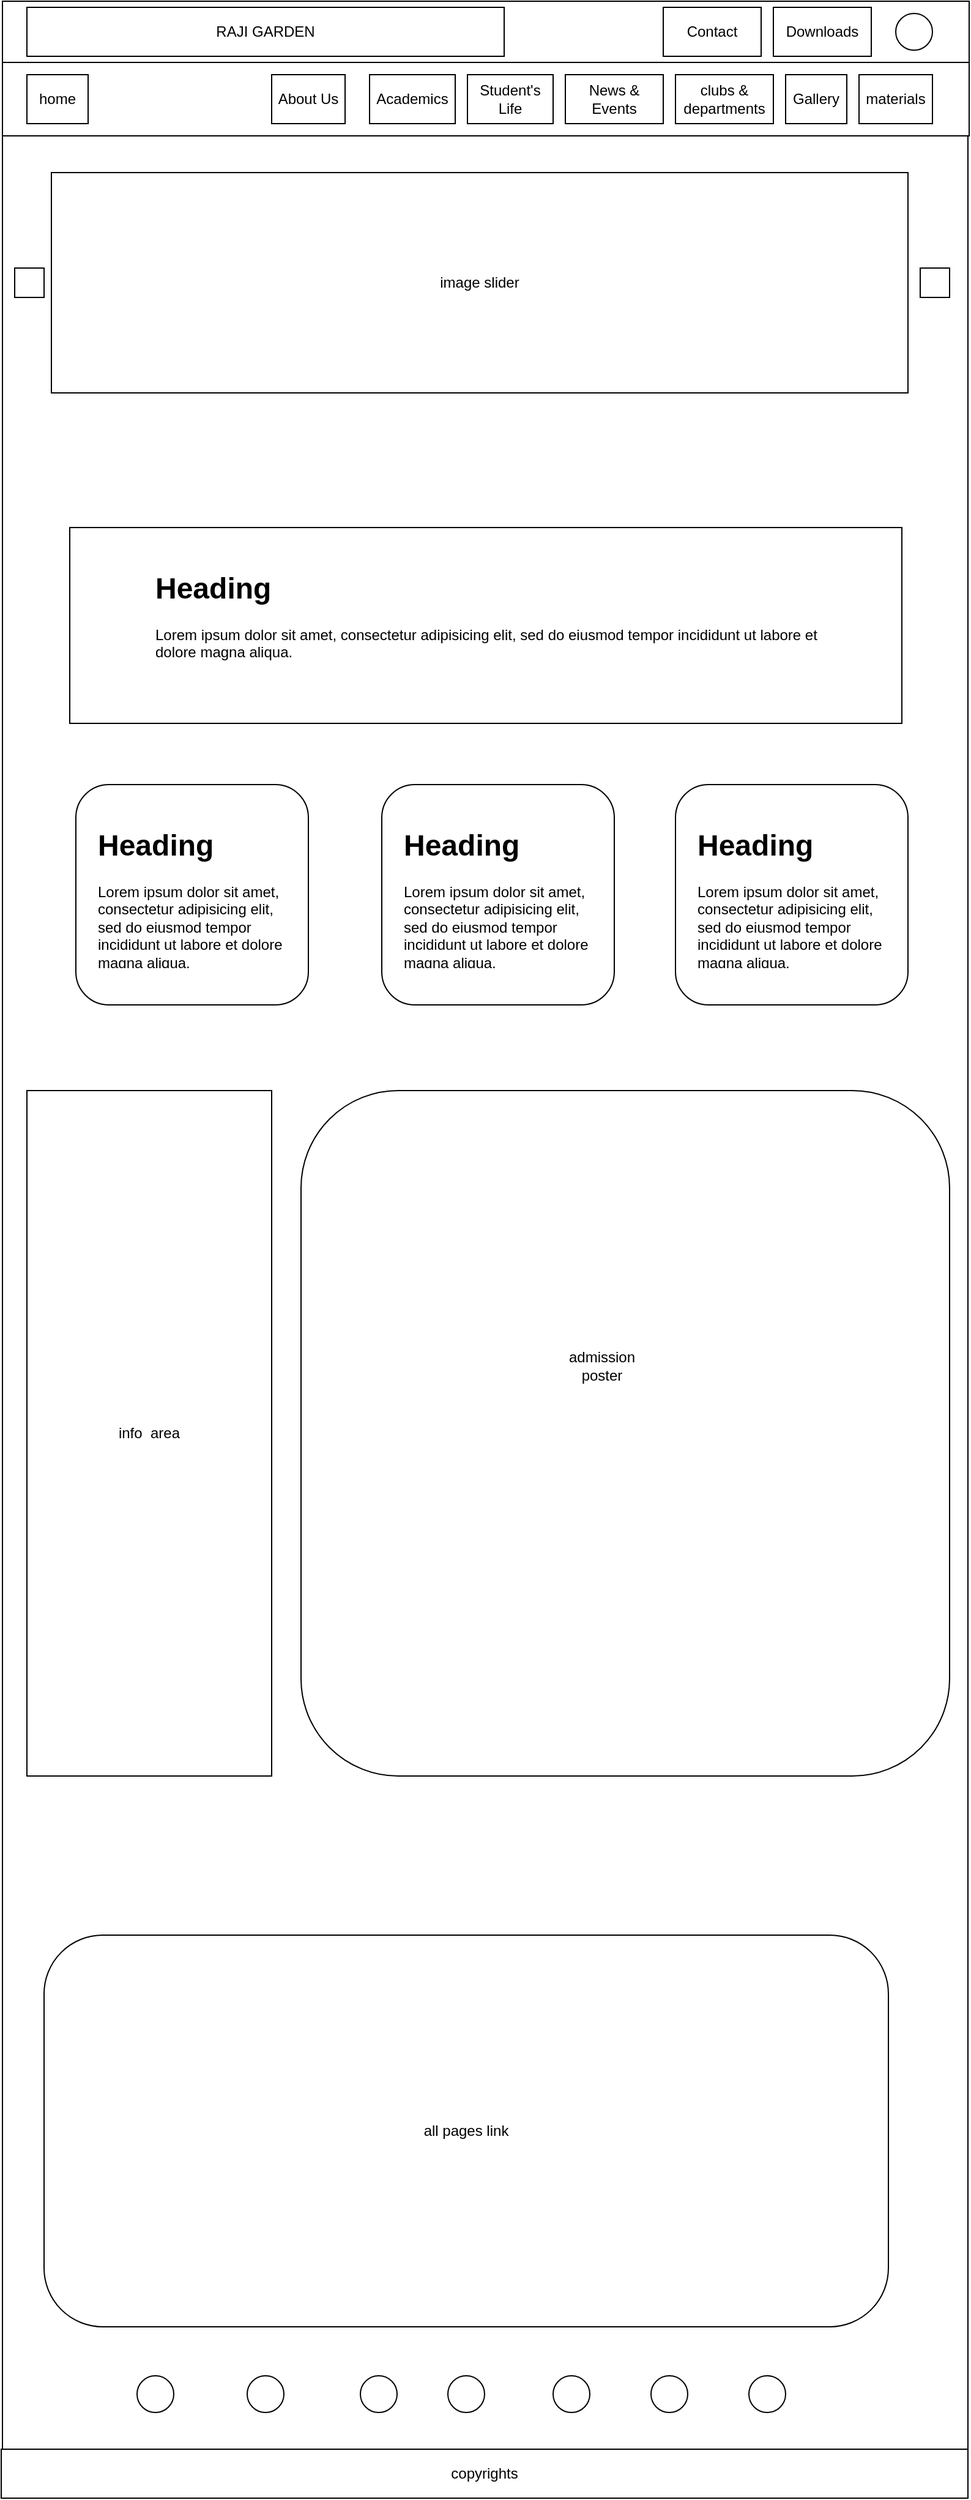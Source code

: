 <mxfile version="18.1.2" type="github">
  <diagram id="nFc0npHTAtao-3yocKrN" name="Page-1">
    <mxGraphModel dx="1427" dy="629" grid="1" gridSize="10" guides="1" tooltips="1" connect="1" arrows="1" fold="1" page="1" pageScale="1" pageWidth="827" pageHeight="1169" math="0" shadow="0">
      <root>
        <mxCell id="0" />
        <mxCell id="1" parent="0" />
        <mxCell id="k4tD3nb0E1NjtqeVVozX-3" value="" style="rounded=0;whiteSpace=wrap;html=1;" parent="1" vertex="1">
          <mxGeometry x="20" y="140" width="789" height="1930" as="geometry" />
        </mxCell>
        <mxCell id="jSddGvB9Upjfdm6qV6eb-1" value="" style="rounded=0;whiteSpace=wrap;html=1;" parent="1" vertex="1">
          <mxGeometry x="20" y="30" width="790" height="50" as="geometry" />
        </mxCell>
        <mxCell id="jSddGvB9Upjfdm6qV6eb-2" value="" style="rounded=0;whiteSpace=wrap;html=1;" parent="1" vertex="1">
          <mxGeometry x="20" y="80" width="790" height="60" as="geometry" />
        </mxCell>
        <mxCell id="jSddGvB9Upjfdm6qV6eb-3" value="Gallery" style="rounded=0;whiteSpace=wrap;html=1;" parent="1" vertex="1">
          <mxGeometry x="660" y="90" width="50" height="40" as="geometry" />
        </mxCell>
        <mxCell id="jSddGvB9Upjfdm6qV6eb-4" value="News &amp; Events" style="rounded=0;whiteSpace=wrap;html=1;" parent="1" vertex="1">
          <mxGeometry x="480" y="90" width="80" height="40" as="geometry" />
        </mxCell>
        <mxCell id="jSddGvB9Upjfdm6qV6eb-5" value="RAJI GARDEN" style="rounded=0;whiteSpace=wrap;html=1;" parent="1" vertex="1">
          <mxGeometry x="40" y="35" width="390" height="40" as="geometry" />
        </mxCell>
        <mxCell id="jSddGvB9Upjfdm6qV6eb-6" value="About Us" style="rounded=0;whiteSpace=wrap;html=1;" parent="1" vertex="1">
          <mxGeometry x="240" y="90" width="60" height="40" as="geometry" />
        </mxCell>
        <mxCell id="jSddGvB9Upjfdm6qV6eb-7" value="Academics" style="rounded=0;whiteSpace=wrap;html=1;" parent="1" vertex="1">
          <mxGeometry x="320" y="90" width="70" height="40" as="geometry" />
        </mxCell>
        <mxCell id="jSddGvB9Upjfdm6qV6eb-8" value="&lt;span style=&quot;&quot;&gt;Student&#39;s Life&lt;/span&gt;" style="rounded=0;whiteSpace=wrap;html=1;" parent="1" vertex="1">
          <mxGeometry x="400" y="90" width="70" height="40" as="geometry" />
        </mxCell>
        <mxCell id="jSddGvB9Upjfdm6qV6eb-10" value="Downloads" style="rounded=0;whiteSpace=wrap;html=1;" parent="1" vertex="1">
          <mxGeometry x="650" y="35" width="80" height="40" as="geometry" />
        </mxCell>
        <mxCell id="jSddGvB9Upjfdm6qV6eb-11" value="Contact" style="rounded=0;whiteSpace=wrap;html=1;" parent="1" vertex="1">
          <mxGeometry x="560" y="35" width="80" height="40" as="geometry" />
        </mxCell>
        <mxCell id="jSddGvB9Upjfdm6qV6eb-12" value="&lt;div&gt;clubs &amp;amp; departments&lt;/div&gt;" style="rounded=0;whiteSpace=wrap;html=1;" parent="1" vertex="1">
          <mxGeometry x="570" y="90" width="80" height="40" as="geometry" />
        </mxCell>
        <mxCell id="jSddGvB9Upjfdm6qV6eb-13" value="home" style="rounded=0;whiteSpace=wrap;html=1;" parent="1" vertex="1">
          <mxGeometry x="40" y="90" width="50" height="40" as="geometry" />
        </mxCell>
        <mxCell id="jSddGvB9Upjfdm6qV6eb-16" value="materials" style="rounded=0;whiteSpace=wrap;html=1;" parent="1" vertex="1">
          <mxGeometry x="720" y="90" width="60" height="40" as="geometry" />
        </mxCell>
        <mxCell id="5KwlApKkoeZXWSo-Qxgk-1" value="" style="whiteSpace=wrap;html=1;aspect=fixed;" parent="1" vertex="1">
          <mxGeometry x="30" y="248" width="24" height="24" as="geometry" />
        </mxCell>
        <mxCell id="5KwlApKkoeZXWSo-Qxgk-2" value="image slider" style="rounded=0;whiteSpace=wrap;html=1;" parent="1" vertex="1">
          <mxGeometry x="60" y="170" width="700" height="180" as="geometry" />
        </mxCell>
        <mxCell id="5KwlApKkoeZXWSo-Qxgk-3" value="" style="whiteSpace=wrap;html=1;aspect=fixed;" parent="1" vertex="1">
          <mxGeometry x="770" y="248" width="24" height="24" as="geometry" />
        </mxCell>
        <mxCell id="5KwlApKkoeZXWSo-Qxgk-8" value="" style="ellipse;whiteSpace=wrap;html=1;aspect=fixed;" parent="1" vertex="1">
          <mxGeometry x="750" y="40" width="30" height="30" as="geometry" />
        </mxCell>
        <mxCell id="5KwlApKkoeZXWSo-Qxgk-15" value="copyrights" style="rounded=0;whiteSpace=wrap;html=1;" parent="1" vertex="1">
          <mxGeometry x="19" y="2030" width="790" height="40" as="geometry" />
        </mxCell>
        <mxCell id="5KwlApKkoeZXWSo-Qxgk-23" value="" style="ellipse;whiteSpace=wrap;html=1;aspect=fixed;" parent="1" vertex="1">
          <mxGeometry x="130" y="1970" width="30" height="30" as="geometry" />
        </mxCell>
        <mxCell id="6J4RI8AgOYJiSDraln3s-2" value="all pages link" style="rounded=1;whiteSpace=wrap;html=1;" parent="1" vertex="1">
          <mxGeometry x="54" y="1610" width="690" height="320" as="geometry" />
        </mxCell>
        <mxCell id="6J4RI8AgOYJiSDraln3s-10" value="" style="rounded=1;whiteSpace=wrap;html=1;" parent="1" vertex="1">
          <mxGeometry x="570" y="670" width="190" height="180" as="geometry" />
        </mxCell>
        <mxCell id="6J4RI8AgOYJiSDraln3s-8" value="&lt;h1&gt;Heading&lt;/h1&gt;&lt;p&gt;Lorem ipsum dolor sit amet, consectetur adipisicing elit, sed do eiusmod tempor incididunt ut labore et dolore magna aliqua.&lt;/p&gt;" style="text;html=1;strokeColor=none;fillColor=none;spacing=5;spacingTop=-20;whiteSpace=wrap;overflow=hidden;rounded=0;" parent="1" vertex="1">
          <mxGeometry x="582.5" y="700" width="165" height="120" as="geometry" />
        </mxCell>
        <mxCell id="6J4RI8AgOYJiSDraln3s-21" value="" style="rounded=1;whiteSpace=wrap;html=1;" parent="1" vertex="1">
          <mxGeometry x="80" y="670" width="190" height="180" as="geometry" />
        </mxCell>
        <mxCell id="6J4RI8AgOYJiSDraln3s-22" value="&lt;h1&gt;Heading&lt;/h1&gt;&lt;p&gt;Lorem ipsum dolor sit amet, consectetur adipisicing elit, sed do eiusmod tempor incididunt ut labore et dolore magna aliqua.&lt;/p&gt;" style="text;html=1;strokeColor=none;fillColor=none;spacing=5;spacingTop=-20;whiteSpace=wrap;overflow=hidden;rounded=0;" parent="1" vertex="1">
          <mxGeometry x="92.5" y="700" width="165" height="120" as="geometry" />
        </mxCell>
        <mxCell id="6J4RI8AgOYJiSDraln3s-25" value="" style="rounded=1;whiteSpace=wrap;html=1;" parent="1" vertex="1">
          <mxGeometry x="330" y="670" width="190" height="180" as="geometry" />
        </mxCell>
        <mxCell id="6J4RI8AgOYJiSDraln3s-26" value="&lt;h1&gt;Heading&lt;/h1&gt;&lt;p&gt;Lorem ipsum dolor sit amet, consectetur adipisicing elit, sed do eiusmod tempor incididunt ut labore et dolore magna aliqua.&lt;/p&gt;" style="text;html=1;strokeColor=none;fillColor=none;spacing=5;spacingTop=-20;whiteSpace=wrap;overflow=hidden;rounded=0;" parent="1" vertex="1">
          <mxGeometry x="342.5" y="700" width="165" height="120" as="geometry" />
        </mxCell>
        <mxCell id="6J4RI8AgOYJiSDraln3s-30" value="" style="ellipse;whiteSpace=wrap;html=1;aspect=fixed;" parent="1" vertex="1">
          <mxGeometry x="220" y="1970" width="30" height="30" as="geometry" />
        </mxCell>
        <mxCell id="6J4RI8AgOYJiSDraln3s-31" value="" style="ellipse;whiteSpace=wrap;html=1;aspect=fixed;" parent="1" vertex="1">
          <mxGeometry x="630" y="1970" width="30" height="30" as="geometry" />
        </mxCell>
        <mxCell id="6J4RI8AgOYJiSDraln3s-32" value="" style="ellipse;whiteSpace=wrap;html=1;aspect=fixed;" parent="1" vertex="1">
          <mxGeometry x="550" y="1970" width="30" height="30" as="geometry" />
        </mxCell>
        <mxCell id="6J4RI8AgOYJiSDraln3s-33" value="" style="ellipse;whiteSpace=wrap;html=1;aspect=fixed;" parent="1" vertex="1">
          <mxGeometry x="470" y="1970" width="30" height="30" as="geometry" />
        </mxCell>
        <mxCell id="6J4RI8AgOYJiSDraln3s-34" value="" style="ellipse;whiteSpace=wrap;html=1;aspect=fixed;" parent="1" vertex="1">
          <mxGeometry x="384" y="1970" width="30" height="30" as="geometry" />
        </mxCell>
        <mxCell id="6J4RI8AgOYJiSDraln3s-35" value="" style="ellipse;whiteSpace=wrap;html=1;aspect=fixed;" parent="1" vertex="1">
          <mxGeometry x="312.5" y="1970" width="30" height="30" as="geometry" />
        </mxCell>
        <mxCell id="GwUPbeHpnl8-l-uCTYPR-7" value="info&amp;nbsp; area" style="rounded=0;whiteSpace=wrap;html=1;" parent="1" vertex="1">
          <mxGeometry x="40" y="920" width="200" height="560" as="geometry" />
        </mxCell>
        <mxCell id="GwUPbeHpnl8-l-uCTYPR-4" value="" style="rounded=1;whiteSpace=wrap;html=1;" parent="1" vertex="1">
          <mxGeometry x="264" y="920" width="530" height="560" as="geometry" />
        </mxCell>
        <mxCell id="GwUPbeHpnl8-l-uCTYPR-6" value="admission poster" style="text;html=1;strokeColor=none;fillColor=none;align=center;verticalAlign=middle;whiteSpace=wrap;rounded=0;" parent="1" vertex="1">
          <mxGeometry x="480" y="1130" width="60" height="30" as="geometry" />
        </mxCell>
        <mxCell id="_0ivKh7NQWCfHdYWTmic-1" value="" style="rounded=0;whiteSpace=wrap;html=1;" vertex="1" parent="1">
          <mxGeometry x="75" y="460" width="680" height="160" as="geometry" />
        </mxCell>
        <mxCell id="_0ivKh7NQWCfHdYWTmic-2" value="&lt;h1&gt;Heading&lt;/h1&gt;&lt;p&gt;Lorem ipsum dolor sit amet, consectetur adipisicing elit, sed do eiusmod tempor incididunt ut labore et dolore magna aliqua.&lt;/p&gt;" style="text;html=1;strokeColor=none;fillColor=none;spacing=5;spacingTop=-20;whiteSpace=wrap;overflow=hidden;rounded=0;" vertex="1" parent="1">
          <mxGeometry x="140" y="490" width="550" height="120" as="geometry" />
        </mxCell>
      </root>
    </mxGraphModel>
  </diagram>
</mxfile>
